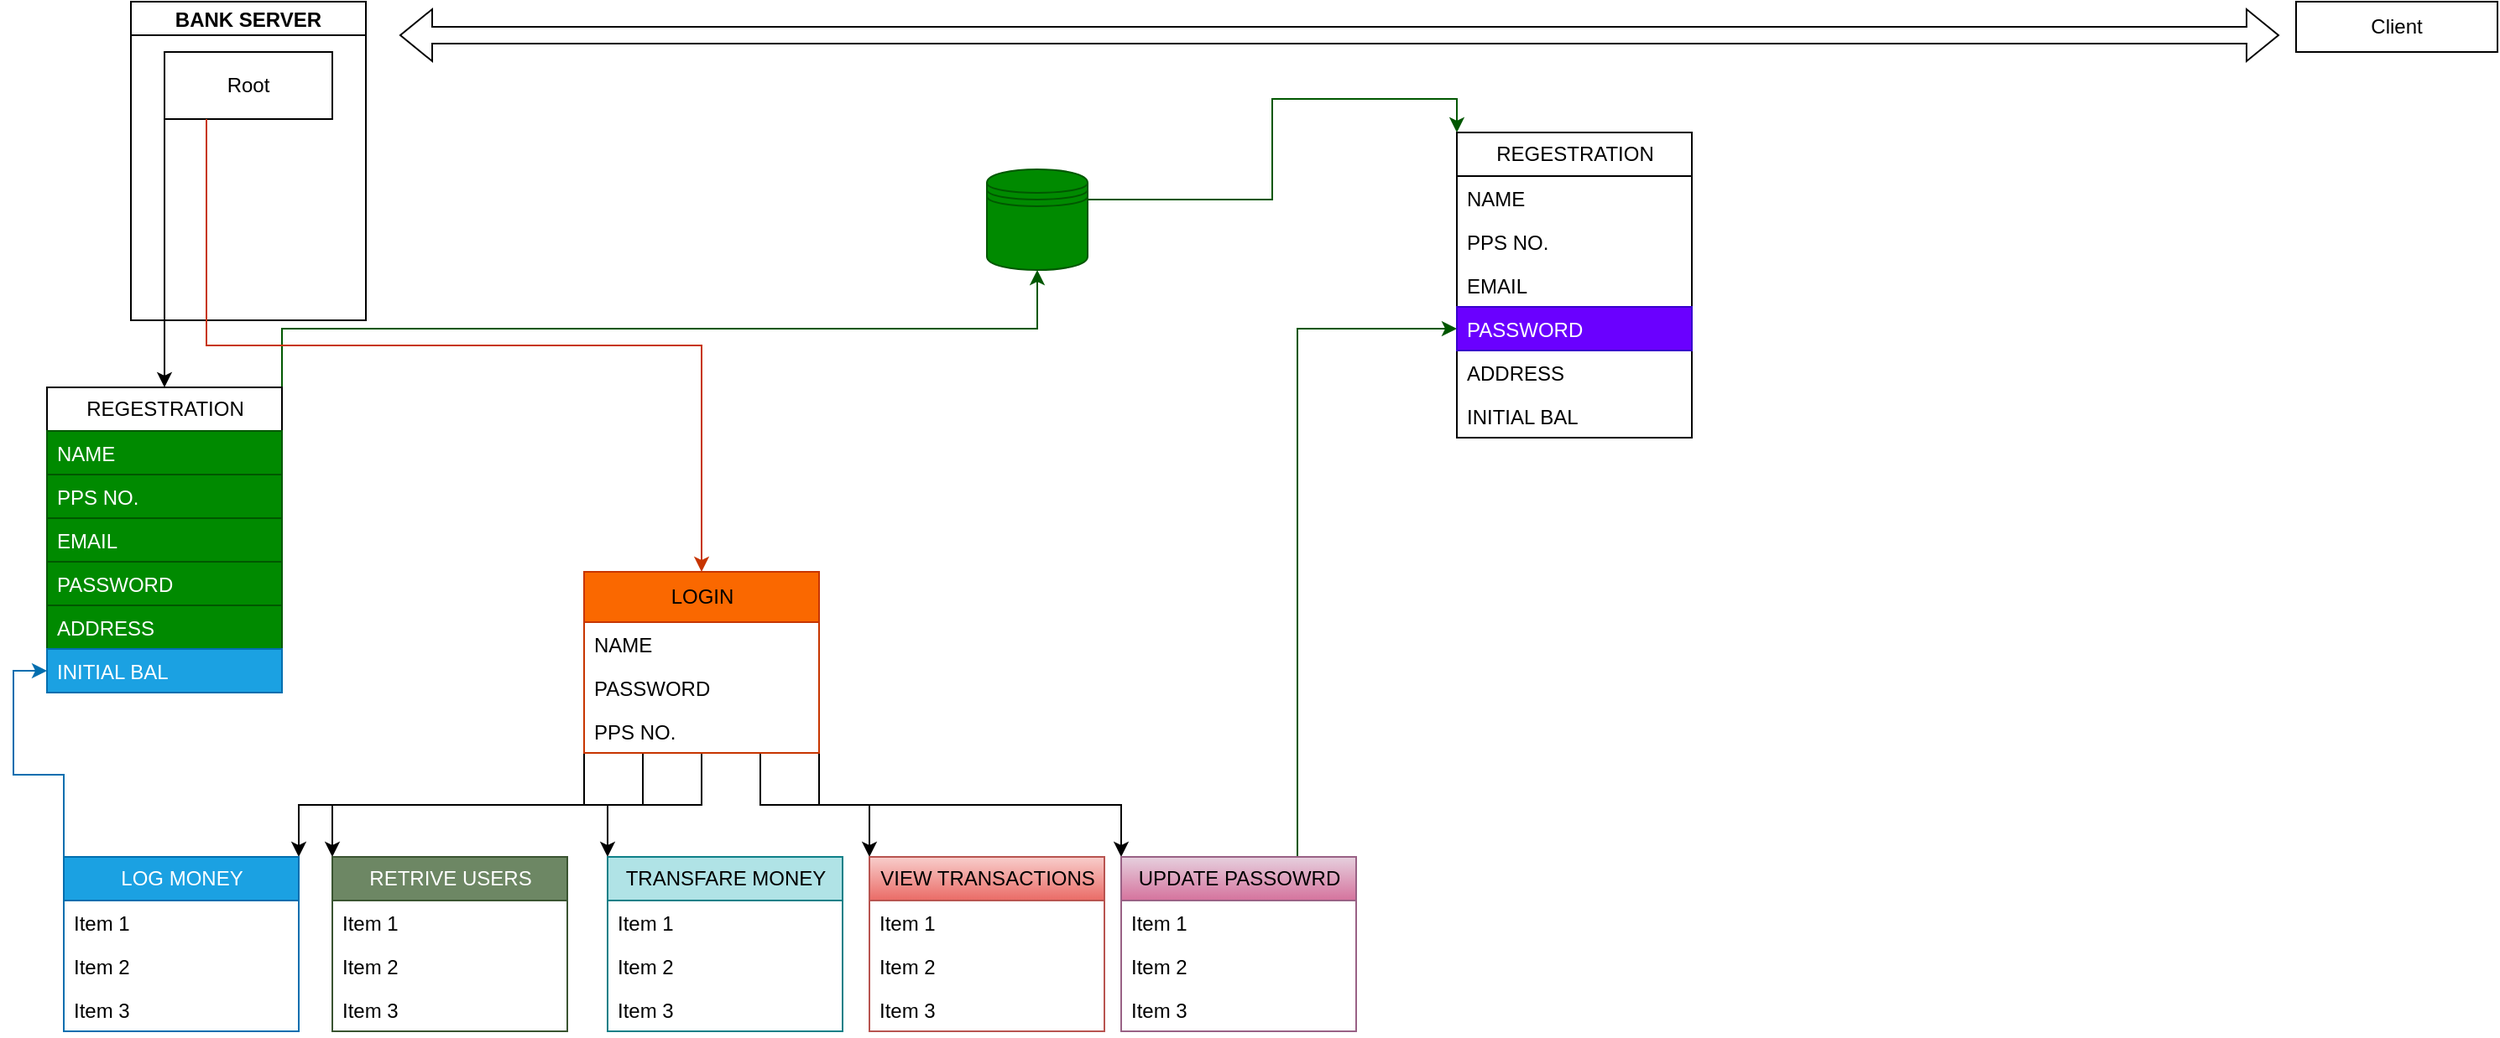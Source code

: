 <mxfile version="22.1.3" type="github">
  <diagram name="Page-1" id="QWM7EAN-_iuFJ1f6ZqT3">
    <mxGraphModel dx="2981" dy="821" grid="1" gridSize="10" guides="1" tooltips="1" connect="1" arrows="1" fold="1" page="1" pageScale="1" pageWidth="827" pageHeight="1169" math="0" shadow="0">
      <root>
        <mxCell id="0" />
        <mxCell id="1" parent="0" />
        <mxCell id="lnIAtkn5E2OI3Tq86I7G-2" value="&lt;div&gt;Client &lt;br&gt;&lt;/div&gt;" style="rounded=0;whiteSpace=wrap;html=1;" parent="1" vertex="1">
          <mxGeometry x="530" y="40" width="120" height="30" as="geometry" />
        </mxCell>
        <mxCell id="lnIAtkn5E2OI3Tq86I7G-3" value="" style="shape=flexArrow;endArrow=classic;startArrow=classic;html=1;rounded=0;" parent="1" edge="1">
          <mxGeometry width="100" height="100" relative="1" as="geometry">
            <mxPoint x="-600" y="60" as="sourcePoint" />
            <mxPoint x="520" y="60" as="targetPoint" />
            <Array as="points" />
          </mxGeometry>
        </mxCell>
        <mxCell id="lnIAtkn5E2OI3Tq86I7G-111" style="edgeStyle=orthogonalEdgeStyle;rounded=0;orthogonalLoop=1;jettySize=auto;html=1;exitX=1;exitY=0;exitDx=0;exitDy=0;entryX=0.5;entryY=1;entryDx=0;entryDy=0;fillColor=#008a00;strokeColor=#005700;" parent="1" source="lnIAtkn5E2OI3Tq86I7G-13" target="lnIAtkn5E2OI3Tq86I7G-75" edge="1">
          <mxGeometry relative="1" as="geometry" />
        </mxCell>
        <mxCell id="lnIAtkn5E2OI3Tq86I7G-13" value="&lt;div&gt;REGESTRATION&lt;/div&gt;" style="swimlane;fontStyle=0;childLayout=stackLayout;horizontal=1;startSize=26;fillColor=none;horizontalStack=0;resizeParent=1;resizeParentMax=0;resizeLast=0;collapsible=1;marginBottom=0;html=1;" parent="1" vertex="1">
          <mxGeometry x="-810" y="270" width="140" height="182" as="geometry" />
        </mxCell>
        <mxCell id="lnIAtkn5E2OI3Tq86I7G-20" value="&lt;div&gt;NAME&lt;/div&gt;&lt;div&gt;&lt;br&gt;&lt;/div&gt;&lt;div&gt;&lt;br&gt;&lt;/div&gt;" style="text;strokeColor=#005700;fillColor=#008a00;align=left;verticalAlign=top;spacingLeft=4;spacingRight=4;overflow=hidden;rotatable=0;points=[[0,0.5],[1,0.5]];portConstraint=eastwest;whiteSpace=wrap;html=1;fontColor=#ffffff;" parent="lnIAtkn5E2OI3Tq86I7G-13" vertex="1">
          <mxGeometry y="26" width="140" height="26" as="geometry" />
        </mxCell>
        <mxCell id="lnIAtkn5E2OI3Tq86I7G-19" value="PPS NO." style="text;strokeColor=#005700;fillColor=#008a00;align=left;verticalAlign=top;spacingLeft=4;spacingRight=4;overflow=hidden;rotatable=0;points=[[0,0.5],[1,0.5]];portConstraint=eastwest;whiteSpace=wrap;html=1;fontColor=#ffffff;" parent="lnIAtkn5E2OI3Tq86I7G-13" vertex="1">
          <mxGeometry y="52" width="140" height="26" as="geometry" />
        </mxCell>
        <mxCell id="lnIAtkn5E2OI3Tq86I7G-18" value="EMAIL" style="text;strokeColor=#005700;fillColor=#008a00;align=left;verticalAlign=top;spacingLeft=4;spacingRight=4;overflow=hidden;rotatable=0;points=[[0,0.5],[1,0.5]];portConstraint=eastwest;whiteSpace=wrap;html=1;fontColor=#ffffff;" parent="lnIAtkn5E2OI3Tq86I7G-13" vertex="1">
          <mxGeometry y="78" width="140" height="26" as="geometry" />
        </mxCell>
        <mxCell id="lnIAtkn5E2OI3Tq86I7G-17" value="PASSWORD" style="text;strokeColor=#005700;fillColor=#008a00;align=left;verticalAlign=top;spacingLeft=4;spacingRight=4;overflow=hidden;rotatable=0;points=[[0,0.5],[1,0.5]];portConstraint=eastwest;whiteSpace=wrap;html=1;fontColor=#ffffff;" parent="lnIAtkn5E2OI3Tq86I7G-13" vertex="1">
          <mxGeometry y="104" width="140" height="26" as="geometry" />
        </mxCell>
        <mxCell id="lnIAtkn5E2OI3Tq86I7G-14" value="ADDRESS" style="text;strokeColor=#005700;fillColor=#008a00;align=left;verticalAlign=top;spacingLeft=4;spacingRight=4;overflow=hidden;rotatable=0;points=[[0,0.5],[1,0.5]];portConstraint=eastwest;whiteSpace=wrap;html=1;fontColor=#ffffff;" parent="lnIAtkn5E2OI3Tq86I7G-13" vertex="1">
          <mxGeometry y="130" width="140" height="26" as="geometry" />
        </mxCell>
        <mxCell id="lnIAtkn5E2OI3Tq86I7G-15" value="INITIAL BAL" style="text;strokeColor=#006EAF;fillColor=#1ba1e2;align=left;verticalAlign=top;spacingLeft=4;spacingRight=4;overflow=hidden;rotatable=0;points=[[0,0.5],[1,0.5]];portConstraint=eastwest;whiteSpace=wrap;html=1;fontColor=#ffffff;" parent="lnIAtkn5E2OI3Tq86I7G-13" vertex="1">
          <mxGeometry y="156" width="140" height="26" as="geometry" />
        </mxCell>
        <mxCell id="lnIAtkn5E2OI3Tq86I7G-21" value="BANK SERVER" style="swimlane;startSize=20;horizontal=1;childLayout=treeLayout;horizontalTree=0;resizable=0;containerType=tree;fontSize=12;" parent="1" vertex="1">
          <mxGeometry x="-760" y="40" width="140" height="190" as="geometry" />
        </mxCell>
        <mxCell id="lnIAtkn5E2OI3Tq86I7G-22" value="Root" style="whiteSpace=wrap;html=1;" parent="lnIAtkn5E2OI3Tq86I7G-21" vertex="1">
          <mxGeometry x="20" y="30" width="100" height="40" as="geometry" />
        </mxCell>
        <mxCell id="lnIAtkn5E2OI3Tq86I7G-29" style="edgeStyle=orthogonalEdgeStyle;rounded=0;orthogonalLoop=1;jettySize=auto;html=1;exitX=0;exitY=1;exitDx=0;exitDy=0;entryX=0.5;entryY=0;entryDx=0;entryDy=0;" parent="1" source="lnIAtkn5E2OI3Tq86I7G-22" target="lnIAtkn5E2OI3Tq86I7G-13" edge="1">
          <mxGeometry relative="1" as="geometry" />
        </mxCell>
        <mxCell id="lnIAtkn5E2OI3Tq86I7G-103" style="edgeStyle=orthogonalEdgeStyle;rounded=0;orthogonalLoop=1;jettySize=auto;html=1;exitX=0;exitY=1;exitDx=0;exitDy=0;entryX=1;entryY=0;entryDx=0;entryDy=0;" parent="1" source="lnIAtkn5E2OI3Tq86I7G-34" target="lnIAtkn5E2OI3Tq86I7G-50" edge="1">
          <mxGeometry relative="1" as="geometry" />
        </mxCell>
        <mxCell id="lnIAtkn5E2OI3Tq86I7G-104" style="edgeStyle=orthogonalEdgeStyle;rounded=0;orthogonalLoop=1;jettySize=auto;html=1;exitX=0.25;exitY=1;exitDx=0;exitDy=0;entryX=0;entryY=0;entryDx=0;entryDy=0;" parent="1" source="lnIAtkn5E2OI3Tq86I7G-34" target="lnIAtkn5E2OI3Tq86I7G-59" edge="1">
          <mxGeometry relative="1" as="geometry" />
        </mxCell>
        <mxCell id="lnIAtkn5E2OI3Tq86I7G-105" style="edgeStyle=orthogonalEdgeStyle;rounded=0;orthogonalLoop=1;jettySize=auto;html=1;exitX=0.5;exitY=1;exitDx=0;exitDy=0;entryX=0;entryY=0;entryDx=0;entryDy=0;" parent="1" source="lnIAtkn5E2OI3Tq86I7G-34" target="lnIAtkn5E2OI3Tq86I7G-63" edge="1">
          <mxGeometry relative="1" as="geometry" />
        </mxCell>
        <mxCell id="lnIAtkn5E2OI3Tq86I7G-106" style="edgeStyle=orthogonalEdgeStyle;rounded=0;orthogonalLoop=1;jettySize=auto;html=1;exitX=0.75;exitY=1;exitDx=0;exitDy=0;entryX=0;entryY=0;entryDx=0;entryDy=0;" parent="1" source="lnIAtkn5E2OI3Tq86I7G-34" target="lnIAtkn5E2OI3Tq86I7G-67" edge="1">
          <mxGeometry relative="1" as="geometry" />
        </mxCell>
        <mxCell id="lnIAtkn5E2OI3Tq86I7G-107" style="edgeStyle=orthogonalEdgeStyle;rounded=0;orthogonalLoop=1;jettySize=auto;html=1;exitX=1;exitY=1;exitDx=0;exitDy=0;entryX=0;entryY=0;entryDx=0;entryDy=0;" parent="1" source="lnIAtkn5E2OI3Tq86I7G-34" target="lnIAtkn5E2OI3Tq86I7G-71" edge="1">
          <mxGeometry relative="1" as="geometry" />
        </mxCell>
        <mxCell id="lnIAtkn5E2OI3Tq86I7G-34" value="LOGIN" style="swimlane;fontStyle=0;childLayout=stackLayout;horizontal=1;startSize=30;fillColor=#fa6800;horizontalStack=0;resizeParent=1;resizeParentMax=0;resizeLast=0;collapsible=1;marginBottom=0;html=1;fontColor=#000000;strokeColor=#C73500;" parent="1" vertex="1">
          <mxGeometry x="-490" y="380" width="140" height="108" as="geometry">
            <mxRectangle x="-660" y="270" width="80" height="30" as="alternateBounds" />
          </mxGeometry>
        </mxCell>
        <mxCell id="lnIAtkn5E2OI3Tq86I7G-35" value="NAME" style="text;strokeColor=none;fillColor=none;align=left;verticalAlign=top;spacingLeft=4;spacingRight=4;overflow=hidden;rotatable=0;points=[[0,0.5],[1,0.5]];portConstraint=eastwest;whiteSpace=wrap;html=1;" parent="lnIAtkn5E2OI3Tq86I7G-34" vertex="1">
          <mxGeometry y="30" width="140" height="26" as="geometry" />
        </mxCell>
        <mxCell id="lnIAtkn5E2OI3Tq86I7G-36" value="PASSWORD" style="text;strokeColor=none;fillColor=none;align=left;verticalAlign=top;spacingLeft=4;spacingRight=4;overflow=hidden;rotatable=0;points=[[0,0.5],[1,0.5]];portConstraint=eastwest;whiteSpace=wrap;html=1;" parent="lnIAtkn5E2OI3Tq86I7G-34" vertex="1">
          <mxGeometry y="56" width="140" height="26" as="geometry" />
        </mxCell>
        <mxCell id="lnIAtkn5E2OI3Tq86I7G-37" value="PPS NO." style="text;strokeColor=none;fillColor=none;align=left;verticalAlign=top;spacingLeft=4;spacingRight=4;overflow=hidden;rotatable=0;points=[[0,0.5],[1,0.5]];portConstraint=eastwest;whiteSpace=wrap;html=1;" parent="lnIAtkn5E2OI3Tq86I7G-34" vertex="1">
          <mxGeometry y="82" width="140" height="26" as="geometry" />
        </mxCell>
        <mxCell id="lnIAtkn5E2OI3Tq86I7G-46" style="edgeStyle=orthogonalEdgeStyle;rounded=0;orthogonalLoop=1;jettySize=auto;html=1;exitX=0.25;exitY=1;exitDx=0;exitDy=0;entryX=0.5;entryY=0;entryDx=0;entryDy=0;fillColor=#fa6800;strokeColor=#C73500;" parent="1" source="lnIAtkn5E2OI3Tq86I7G-22" target="lnIAtkn5E2OI3Tq86I7G-34" edge="1">
          <mxGeometry relative="1" as="geometry" />
        </mxCell>
        <mxCell id="lnIAtkn5E2OI3Tq86I7G-112" style="edgeStyle=orthogonalEdgeStyle;rounded=0;orthogonalLoop=1;jettySize=auto;html=1;exitX=0;exitY=0;exitDx=0;exitDy=0;entryX=0;entryY=0.5;entryDx=0;entryDy=0;fillColor=#1ba1e2;strokeColor=#006EAF;" parent="1" source="lnIAtkn5E2OI3Tq86I7G-50" target="lnIAtkn5E2OI3Tq86I7G-15" edge="1">
          <mxGeometry relative="1" as="geometry" />
        </mxCell>
        <mxCell id="lnIAtkn5E2OI3Tq86I7G-50" value="&lt;div&gt;LOG MONEY&lt;/div&gt;" style="swimlane;fontStyle=0;childLayout=stackLayout;horizontal=1;startSize=26;fillColor=#1ba1e2;horizontalStack=0;resizeParent=1;resizeParentMax=0;resizeLast=0;collapsible=1;marginBottom=0;html=1;fontColor=#ffffff;strokeColor=#006EAF;" parent="1" vertex="1">
          <mxGeometry x="-800" y="550" width="140" height="104" as="geometry" />
        </mxCell>
        <mxCell id="lnIAtkn5E2OI3Tq86I7G-51" value="Item 1" style="text;strokeColor=none;fillColor=none;align=left;verticalAlign=top;spacingLeft=4;spacingRight=4;overflow=hidden;rotatable=0;points=[[0,0.5],[1,0.5]];portConstraint=eastwest;whiteSpace=wrap;html=1;" parent="lnIAtkn5E2OI3Tq86I7G-50" vertex="1">
          <mxGeometry y="26" width="140" height="26" as="geometry" />
        </mxCell>
        <mxCell id="lnIAtkn5E2OI3Tq86I7G-52" value="Item 2" style="text;strokeColor=none;fillColor=none;align=left;verticalAlign=top;spacingLeft=4;spacingRight=4;overflow=hidden;rotatable=0;points=[[0,0.5],[1,0.5]];portConstraint=eastwest;whiteSpace=wrap;html=1;" parent="lnIAtkn5E2OI3Tq86I7G-50" vertex="1">
          <mxGeometry y="52" width="140" height="26" as="geometry" />
        </mxCell>
        <mxCell id="lnIAtkn5E2OI3Tq86I7G-53" value="Item 3" style="text;strokeColor=none;fillColor=none;align=left;verticalAlign=top;spacingLeft=4;spacingRight=4;overflow=hidden;rotatable=0;points=[[0,0.5],[1,0.5]];portConstraint=eastwest;whiteSpace=wrap;html=1;" parent="lnIAtkn5E2OI3Tq86I7G-50" vertex="1">
          <mxGeometry y="78" width="140" height="26" as="geometry" />
        </mxCell>
        <mxCell id="lnIAtkn5E2OI3Tq86I7G-59" value="&lt;div&gt;RETRIVE USERS&lt;/div&gt;" style="swimlane;fontStyle=0;childLayout=stackLayout;horizontal=1;startSize=26;fillColor=#6d8764;horizontalStack=0;resizeParent=1;resizeParentMax=0;resizeLast=0;collapsible=1;marginBottom=0;html=1;fontColor=#ffffff;strokeColor=#3A5431;" parent="1" vertex="1">
          <mxGeometry x="-640" y="550" width="140" height="104" as="geometry" />
        </mxCell>
        <mxCell id="lnIAtkn5E2OI3Tq86I7G-60" value="Item 1" style="text;strokeColor=none;fillColor=none;align=left;verticalAlign=top;spacingLeft=4;spacingRight=4;overflow=hidden;rotatable=0;points=[[0,0.5],[1,0.5]];portConstraint=eastwest;whiteSpace=wrap;html=1;" parent="lnIAtkn5E2OI3Tq86I7G-59" vertex="1">
          <mxGeometry y="26" width="140" height="26" as="geometry" />
        </mxCell>
        <mxCell id="lnIAtkn5E2OI3Tq86I7G-61" value="Item 2" style="text;strokeColor=none;fillColor=none;align=left;verticalAlign=top;spacingLeft=4;spacingRight=4;overflow=hidden;rotatable=0;points=[[0,0.5],[1,0.5]];portConstraint=eastwest;whiteSpace=wrap;html=1;" parent="lnIAtkn5E2OI3Tq86I7G-59" vertex="1">
          <mxGeometry y="52" width="140" height="26" as="geometry" />
        </mxCell>
        <mxCell id="lnIAtkn5E2OI3Tq86I7G-62" value="Item 3" style="text;strokeColor=none;fillColor=none;align=left;verticalAlign=top;spacingLeft=4;spacingRight=4;overflow=hidden;rotatable=0;points=[[0,0.5],[1,0.5]];portConstraint=eastwest;whiteSpace=wrap;html=1;" parent="lnIAtkn5E2OI3Tq86I7G-59" vertex="1">
          <mxGeometry y="78" width="140" height="26" as="geometry" />
        </mxCell>
        <mxCell id="lnIAtkn5E2OI3Tq86I7G-63" value="&lt;div&gt;TRANSFARE MONEY&lt;/div&gt;" style="swimlane;fontStyle=0;childLayout=stackLayout;horizontal=1;startSize=26;fillColor=#b0e3e6;horizontalStack=0;resizeParent=1;resizeParentMax=0;resizeLast=0;collapsible=1;marginBottom=0;html=1;strokeColor=#0e8088;" parent="1" vertex="1">
          <mxGeometry x="-476" y="550" width="140" height="104" as="geometry" />
        </mxCell>
        <mxCell id="lnIAtkn5E2OI3Tq86I7G-64" value="Item 1" style="text;strokeColor=none;fillColor=none;align=left;verticalAlign=top;spacingLeft=4;spacingRight=4;overflow=hidden;rotatable=0;points=[[0,0.5],[1,0.5]];portConstraint=eastwest;whiteSpace=wrap;html=1;" parent="lnIAtkn5E2OI3Tq86I7G-63" vertex="1">
          <mxGeometry y="26" width="140" height="26" as="geometry" />
        </mxCell>
        <mxCell id="lnIAtkn5E2OI3Tq86I7G-65" value="Item 2" style="text;strokeColor=none;fillColor=none;align=left;verticalAlign=top;spacingLeft=4;spacingRight=4;overflow=hidden;rotatable=0;points=[[0,0.5],[1,0.5]];portConstraint=eastwest;whiteSpace=wrap;html=1;" parent="lnIAtkn5E2OI3Tq86I7G-63" vertex="1">
          <mxGeometry y="52" width="140" height="26" as="geometry" />
        </mxCell>
        <mxCell id="lnIAtkn5E2OI3Tq86I7G-66" value="Item 3" style="text;strokeColor=none;fillColor=none;align=left;verticalAlign=top;spacingLeft=4;spacingRight=4;overflow=hidden;rotatable=0;points=[[0,0.5],[1,0.5]];portConstraint=eastwest;whiteSpace=wrap;html=1;" parent="lnIAtkn5E2OI3Tq86I7G-63" vertex="1">
          <mxGeometry y="78" width="140" height="26" as="geometry" />
        </mxCell>
        <mxCell id="lnIAtkn5E2OI3Tq86I7G-67" value="VIEW TRANSACTIONS" style="swimlane;fontStyle=0;childLayout=stackLayout;horizontal=1;startSize=26;fillColor=#f8cecc;horizontalStack=0;resizeParent=1;resizeParentMax=0;resizeLast=0;collapsible=1;marginBottom=0;html=1;gradientColor=#ea6b66;strokeColor=#b85450;" parent="1" vertex="1">
          <mxGeometry x="-320" y="550" width="140" height="104" as="geometry" />
        </mxCell>
        <mxCell id="lnIAtkn5E2OI3Tq86I7G-68" value="Item 1" style="text;strokeColor=none;fillColor=none;align=left;verticalAlign=top;spacingLeft=4;spacingRight=4;overflow=hidden;rotatable=0;points=[[0,0.5],[1,0.5]];portConstraint=eastwest;whiteSpace=wrap;html=1;" parent="lnIAtkn5E2OI3Tq86I7G-67" vertex="1">
          <mxGeometry y="26" width="140" height="26" as="geometry" />
        </mxCell>
        <mxCell id="lnIAtkn5E2OI3Tq86I7G-69" value="Item 2" style="text;strokeColor=none;fillColor=none;align=left;verticalAlign=top;spacingLeft=4;spacingRight=4;overflow=hidden;rotatable=0;points=[[0,0.5],[1,0.5]];portConstraint=eastwest;whiteSpace=wrap;html=1;" parent="lnIAtkn5E2OI3Tq86I7G-67" vertex="1">
          <mxGeometry y="52" width="140" height="26" as="geometry" />
        </mxCell>
        <mxCell id="lnIAtkn5E2OI3Tq86I7G-70" value="Item 3" style="text;strokeColor=none;fillColor=none;align=left;verticalAlign=top;spacingLeft=4;spacingRight=4;overflow=hidden;rotatable=0;points=[[0,0.5],[1,0.5]];portConstraint=eastwest;whiteSpace=wrap;html=1;" parent="lnIAtkn5E2OI3Tq86I7G-67" vertex="1">
          <mxGeometry y="78" width="140" height="26" as="geometry" />
        </mxCell>
        <mxCell id="lnIAtkn5E2OI3Tq86I7G-93" style="edgeStyle=orthogonalEdgeStyle;rounded=0;orthogonalLoop=1;jettySize=auto;html=1;exitX=0.75;exitY=0;exitDx=0;exitDy=0;fillColor=#008a00;strokeColor=#005700;" parent="1" source="lnIAtkn5E2OI3Tq86I7G-71" target="lnIAtkn5E2OI3Tq86I7G-90" edge="1">
          <mxGeometry relative="1" as="geometry" />
        </mxCell>
        <mxCell id="lnIAtkn5E2OI3Tq86I7G-71" value="UPDATE PASSOWRD" style="swimlane;fontStyle=0;childLayout=stackLayout;horizontal=1;startSize=26;fillColor=#e6d0de;horizontalStack=0;resizeParent=1;resizeParentMax=0;resizeLast=0;collapsible=1;marginBottom=0;html=1;gradientColor=#d5739d;strokeColor=#996185;" parent="1" vertex="1">
          <mxGeometry x="-170" y="550" width="140" height="104" as="geometry" />
        </mxCell>
        <mxCell id="lnIAtkn5E2OI3Tq86I7G-72" value="Item 1" style="text;strokeColor=none;fillColor=none;align=left;verticalAlign=top;spacingLeft=4;spacingRight=4;overflow=hidden;rotatable=0;points=[[0,0.5],[1,0.5]];portConstraint=eastwest;whiteSpace=wrap;html=1;" parent="lnIAtkn5E2OI3Tq86I7G-71" vertex="1">
          <mxGeometry y="26" width="140" height="26" as="geometry" />
        </mxCell>
        <mxCell id="lnIAtkn5E2OI3Tq86I7G-73" value="Item 2" style="text;strokeColor=none;fillColor=none;align=left;verticalAlign=top;spacingLeft=4;spacingRight=4;overflow=hidden;rotatable=0;points=[[0,0.5],[1,0.5]];portConstraint=eastwest;whiteSpace=wrap;html=1;" parent="lnIAtkn5E2OI3Tq86I7G-71" vertex="1">
          <mxGeometry y="52" width="140" height="26" as="geometry" />
        </mxCell>
        <mxCell id="lnIAtkn5E2OI3Tq86I7G-74" value="Item 3" style="text;strokeColor=none;fillColor=none;align=left;verticalAlign=top;spacingLeft=4;spacingRight=4;overflow=hidden;rotatable=0;points=[[0,0.5],[1,0.5]];portConstraint=eastwest;whiteSpace=wrap;html=1;" parent="lnIAtkn5E2OI3Tq86I7G-71" vertex="1">
          <mxGeometry y="78" width="140" height="26" as="geometry" />
        </mxCell>
        <mxCell id="lnIAtkn5E2OI3Tq86I7G-109" style="edgeStyle=orthogonalEdgeStyle;rounded=0;orthogonalLoop=1;jettySize=auto;html=1;exitX=1;exitY=0.3;exitDx=0;exitDy=0;entryX=0;entryY=0;entryDx=0;entryDy=0;fillColor=#008a00;strokeColor=#005700;" parent="1" source="lnIAtkn5E2OI3Tq86I7G-75" target="lnIAtkn5E2OI3Tq86I7G-86" edge="1">
          <mxGeometry relative="1" as="geometry" />
        </mxCell>
        <mxCell id="lnIAtkn5E2OI3Tq86I7G-75" value="" style="shape=datastore;whiteSpace=wrap;html=1;fillColor=#008a00;fontColor=#ffffff;strokeColor=#005700;" parent="1" vertex="1">
          <mxGeometry x="-250" y="140" width="60" height="60" as="geometry" />
        </mxCell>
        <mxCell id="lnIAtkn5E2OI3Tq86I7G-86" value="&lt;div&gt;REGESTRATION&lt;/div&gt;" style="swimlane;fontStyle=0;childLayout=stackLayout;horizontal=1;startSize=26;fillColor=none;horizontalStack=0;resizeParent=1;resizeParentMax=0;resizeLast=0;collapsible=1;marginBottom=0;html=1;" parent="1" vertex="1">
          <mxGeometry x="30" y="118" width="140" height="182" as="geometry" />
        </mxCell>
        <mxCell id="lnIAtkn5E2OI3Tq86I7G-87" value="&lt;div&gt;NAME&lt;/div&gt;&lt;div&gt;&lt;br&gt;&lt;/div&gt;&lt;div&gt;&lt;br&gt;&lt;/div&gt;" style="text;strokeColor=none;fillColor=none;align=left;verticalAlign=top;spacingLeft=4;spacingRight=4;overflow=hidden;rotatable=0;points=[[0,0.5],[1,0.5]];portConstraint=eastwest;whiteSpace=wrap;html=1;" parent="lnIAtkn5E2OI3Tq86I7G-86" vertex="1">
          <mxGeometry y="26" width="140" height="26" as="geometry" />
        </mxCell>
        <mxCell id="lnIAtkn5E2OI3Tq86I7G-88" value="PPS NO." style="text;strokeColor=none;fillColor=none;align=left;verticalAlign=top;spacingLeft=4;spacingRight=4;overflow=hidden;rotatable=0;points=[[0,0.5],[1,0.5]];portConstraint=eastwest;whiteSpace=wrap;html=1;" parent="lnIAtkn5E2OI3Tq86I7G-86" vertex="1">
          <mxGeometry y="52" width="140" height="26" as="geometry" />
        </mxCell>
        <mxCell id="lnIAtkn5E2OI3Tq86I7G-89" value="EMAIL" style="text;strokeColor=none;fillColor=none;align=left;verticalAlign=top;spacingLeft=4;spacingRight=4;overflow=hidden;rotatable=0;points=[[0,0.5],[1,0.5]];portConstraint=eastwest;whiteSpace=wrap;html=1;" parent="lnIAtkn5E2OI3Tq86I7G-86" vertex="1">
          <mxGeometry y="78" width="140" height="26" as="geometry" />
        </mxCell>
        <mxCell id="lnIAtkn5E2OI3Tq86I7G-90" value="PASSWORD" style="text;strokeColor=#3700CC;fillColor=#6a00ff;align=left;verticalAlign=top;spacingLeft=4;spacingRight=4;overflow=hidden;rotatable=0;points=[[0,0.5],[1,0.5]];portConstraint=eastwest;whiteSpace=wrap;html=1;fontColor=#ffffff;" parent="lnIAtkn5E2OI3Tq86I7G-86" vertex="1">
          <mxGeometry y="104" width="140" height="26" as="geometry" />
        </mxCell>
        <mxCell id="lnIAtkn5E2OI3Tq86I7G-91" value="ADDRESS" style="text;strokeColor=none;fillColor=none;align=left;verticalAlign=top;spacingLeft=4;spacingRight=4;overflow=hidden;rotatable=0;points=[[0,0.5],[1,0.5]];portConstraint=eastwest;whiteSpace=wrap;html=1;" parent="lnIAtkn5E2OI3Tq86I7G-86" vertex="1">
          <mxGeometry y="130" width="140" height="26" as="geometry" />
        </mxCell>
        <mxCell id="lnIAtkn5E2OI3Tq86I7G-92" value="INITIAL BAL" style="text;strokeColor=none;fillColor=none;align=left;verticalAlign=top;spacingLeft=4;spacingRight=4;overflow=hidden;rotatable=0;points=[[0,0.5],[1,0.5]];portConstraint=eastwest;whiteSpace=wrap;html=1;" parent="lnIAtkn5E2OI3Tq86I7G-86" vertex="1">
          <mxGeometry y="156" width="140" height="26" as="geometry" />
        </mxCell>
      </root>
    </mxGraphModel>
  </diagram>
</mxfile>
